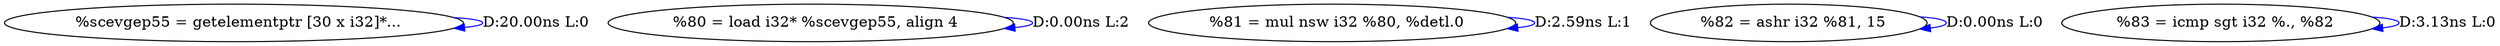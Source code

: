 digraph {
Node0x560817b01640[label="  %scevgep55 = getelementptr [30 x i32]*..."];
Node0x560817b01640 -> Node0x560817b01640[label="D:20.00ns L:0",color=blue];
Node0x560817b01720[label="  %80 = load i32* %scevgep55, align 4"];
Node0x560817b01720 -> Node0x560817b01720[label="D:0.00ns L:2",color=blue];
Node0x560817b01800[label="  %81 = mul nsw i32 %80, %detl.0"];
Node0x560817b01800 -> Node0x560817b01800[label="D:2.59ns L:1",color=blue];
Node0x560817b018e0[label="  %82 = ashr i32 %81, 15"];
Node0x560817b018e0 -> Node0x560817b018e0[label="D:0.00ns L:0",color=blue];
Node0x560817b019c0[label="  %83 = icmp sgt i32 %., %82"];
Node0x560817b019c0 -> Node0x560817b019c0[label="D:3.13ns L:0",color=blue];
}
